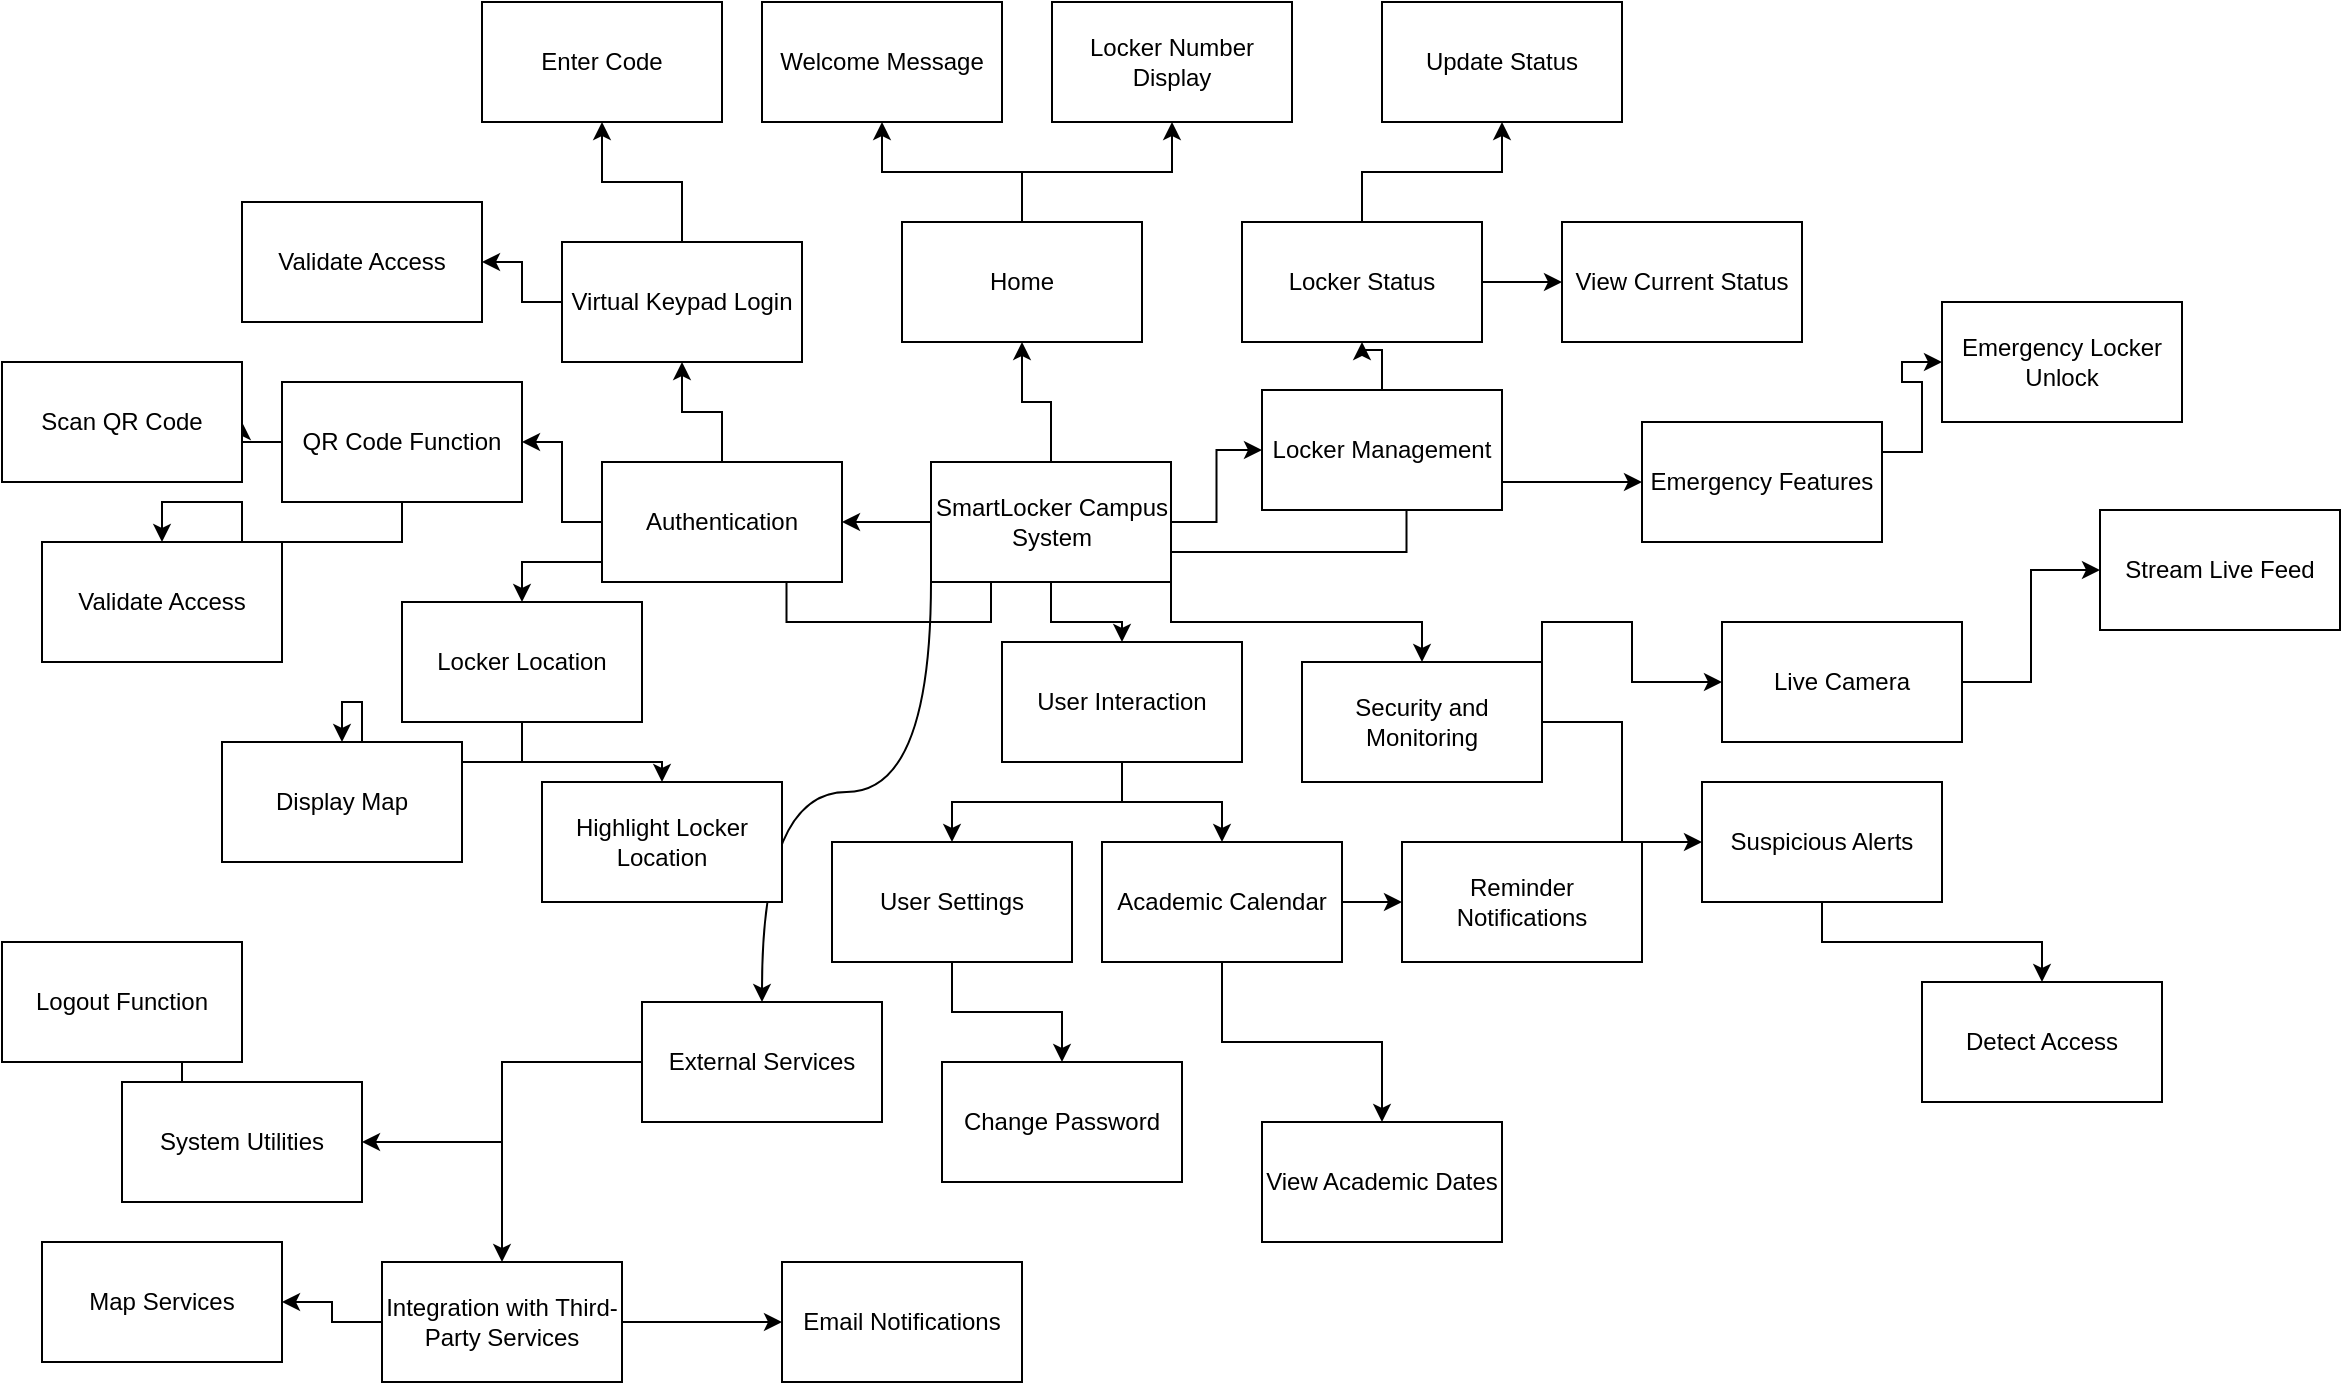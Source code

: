 <mxfile version="22.1.5" type="github">
  <diagram id="6a731a19-8d31-9384-78a2-239565b7b9f0" name="Page-1">
    <mxGraphModel dx="1584" dy="790" grid="1" gridSize="10" guides="1" tooltips="1" connect="1" arrows="1" fold="1" page="1" pageScale="1" pageWidth="1169" pageHeight="827" background="none" math="0" shadow="0">
      <root>
        <mxCell id="0" />
        <mxCell id="1" parent="0" />
        <mxCell id="iFD8tj-r25cH3uzwxxRG-1792" value="" style="edgeStyle=orthogonalEdgeStyle;rounded=0;orthogonalLoop=1;jettySize=auto;strokeColor=default;" edge="1" parent="1" source="iFD8tj-r25cH3uzwxxRG-1789" target="iFD8tj-r25cH3uzwxxRG-1791">
          <mxGeometry relative="1" as="geometry" />
        </mxCell>
        <mxCell id="iFD8tj-r25cH3uzwxxRG-1799" value="" style="edgeStyle=orthogonalEdgeStyle;rounded=0;orthogonalLoop=1;jettySize=auto;strokeColor=default;" edge="1" parent="1" source="iFD8tj-r25cH3uzwxxRG-1789" target="iFD8tj-r25cH3uzwxxRG-1798">
          <mxGeometry relative="1" as="geometry" />
        </mxCell>
        <mxCell id="iFD8tj-r25cH3uzwxxRG-1814" value="" style="edgeStyle=orthogonalEdgeStyle;rounded=0;orthogonalLoop=1;jettySize=auto;strokeColor=default;" edge="1" parent="1" source="iFD8tj-r25cH3uzwxxRG-1789" target="iFD8tj-r25cH3uzwxxRG-1813">
          <mxGeometry relative="1" as="geometry" />
        </mxCell>
        <mxCell id="iFD8tj-r25cH3uzwxxRG-1823" value="" style="edgeStyle=orthogonalEdgeStyle;rounded=0;orthogonalLoop=1;jettySize=auto;exitX=0.25;exitY=1;exitDx=0;exitDy=0;strokeColor=default;" edge="1" parent="1" source="iFD8tj-r25cH3uzwxxRG-1789" target="iFD8tj-r25cH3uzwxxRG-1822">
          <mxGeometry relative="1" as="geometry" />
        </mxCell>
        <mxCell id="iFD8tj-r25cH3uzwxxRG-1830" value="" style="edgeStyle=orthogonalEdgeStyle;rounded=0;orthogonalLoop=1;jettySize=auto;strokeColor=default;" edge="1" parent="1" source="iFD8tj-r25cH3uzwxxRG-1789" target="iFD8tj-r25cH3uzwxxRG-1829">
          <mxGeometry relative="1" as="geometry" />
        </mxCell>
        <mxCell id="iFD8tj-r25cH3uzwxxRG-1844" value="" style="edgeStyle=orthogonalEdgeStyle;rounded=0;orthogonalLoop=1;jettySize=auto;exitX=1;exitY=1;exitDx=0;exitDy=0;strokeColor=default;" edge="1" parent="1" source="iFD8tj-r25cH3uzwxxRG-1789" target="iFD8tj-r25cH3uzwxxRG-1845">
          <mxGeometry relative="1" as="geometry">
            <mxPoint x="640" y="440" as="targetPoint" />
          </mxGeometry>
        </mxCell>
        <mxCell id="iFD8tj-r25cH3uzwxxRG-1855" value="" style="edgeStyle=orthogonalEdgeStyle;rounded=0;orthogonalLoop=1;jettySize=auto;exitX=1;exitY=0.75;exitDx=0;exitDy=0;strokeColor=default;" edge="1" parent="1" source="iFD8tj-r25cH3uzwxxRG-1789" target="iFD8tj-r25cH3uzwxxRG-1856">
          <mxGeometry relative="1" as="geometry">
            <mxPoint x="830" y="370" as="targetPoint" />
          </mxGeometry>
        </mxCell>
        <mxCell id="iFD8tj-r25cH3uzwxxRG-1860" value="" style="edgeStyle=orthogonalEdgeStyle;orthogonalLoop=1;jettySize=auto;exitX=0;exitY=1;exitDx=0;exitDy=0;strokeColor=default;curved=1;" edge="1" parent="1" source="iFD8tj-r25cH3uzwxxRG-1789" target="iFD8tj-r25cH3uzwxxRG-1861">
          <mxGeometry relative="1" as="geometry">
            <mxPoint x="230" y="690" as="targetPoint" />
          </mxGeometry>
        </mxCell>
        <mxCell id="iFD8tj-r25cH3uzwxxRG-1789" value="SmartLocker Campus System" style="rounded=0;whiteSpace=wrap;labelBorderColor=none;strokeColor=default;" vertex="1" parent="1">
          <mxGeometry x="464.5" y="330" width="120" height="60" as="geometry" />
        </mxCell>
        <mxCell id="iFD8tj-r25cH3uzwxxRG-1794" value="" style="edgeStyle=orthogonalEdgeStyle;rounded=0;orthogonalLoop=1;jettySize=auto;strokeColor=default;" edge="1" parent="1" source="iFD8tj-r25cH3uzwxxRG-1791" target="iFD8tj-r25cH3uzwxxRG-1793">
          <mxGeometry relative="1" as="geometry" />
        </mxCell>
        <mxCell id="iFD8tj-r25cH3uzwxxRG-1797" value="" style="edgeStyle=orthogonalEdgeStyle;rounded=0;orthogonalLoop=1;jettySize=auto;strokeColor=default;" edge="1" parent="1" source="iFD8tj-r25cH3uzwxxRG-1791" target="iFD8tj-r25cH3uzwxxRG-1796">
          <mxGeometry relative="1" as="geometry" />
        </mxCell>
        <mxCell id="iFD8tj-r25cH3uzwxxRG-1791" value="Home" style="whiteSpace=wrap;rounded=0;labelBorderColor=none;strokeColor=default;" vertex="1" parent="1">
          <mxGeometry x="450" y="210" width="120" height="60" as="geometry" />
        </mxCell>
        <mxCell id="iFD8tj-r25cH3uzwxxRG-1793" value="Welcome Message" style="whiteSpace=wrap;rounded=0;labelBorderColor=none;strokeColor=default;" vertex="1" parent="1">
          <mxGeometry x="380" y="100" width="120" height="60" as="geometry" />
        </mxCell>
        <mxCell id="iFD8tj-r25cH3uzwxxRG-1796" value="Locker Number Display" style="whiteSpace=wrap;rounded=0;labelBorderColor=none;strokeColor=default;" vertex="1" parent="1">
          <mxGeometry x="525" y="100" width="120" height="60" as="geometry" />
        </mxCell>
        <mxCell id="iFD8tj-r25cH3uzwxxRG-1801" value="" style="edgeStyle=orthogonalEdgeStyle;rounded=0;orthogonalLoop=1;jettySize=auto;strokeColor=default;" edge="1" parent="1" source="iFD8tj-r25cH3uzwxxRG-1798" target="iFD8tj-r25cH3uzwxxRG-1800">
          <mxGeometry relative="1" as="geometry" />
        </mxCell>
        <mxCell id="iFD8tj-r25cH3uzwxxRG-1803" value="" style="edgeStyle=orthogonalEdgeStyle;rounded=0;orthogonalLoop=1;jettySize=auto;strokeColor=default;" edge="1" parent="1" source="iFD8tj-r25cH3uzwxxRG-1798" target="iFD8tj-r25cH3uzwxxRG-1802">
          <mxGeometry relative="1" as="geometry" />
        </mxCell>
        <mxCell id="iFD8tj-r25cH3uzwxxRG-1798" value="Authentication" style="rounded=0;whiteSpace=wrap;labelBorderColor=none;strokeColor=default;" vertex="1" parent="1">
          <mxGeometry x="300" y="330" width="120" height="60" as="geometry" />
        </mxCell>
        <mxCell id="iFD8tj-r25cH3uzwxxRG-1805" value="" style="edgeStyle=orthogonalEdgeStyle;rounded=0;orthogonalLoop=1;jettySize=auto;strokeColor=default;" edge="1" parent="1" source="iFD8tj-r25cH3uzwxxRG-1800" target="iFD8tj-r25cH3uzwxxRG-1804">
          <mxGeometry relative="1" as="geometry" />
        </mxCell>
        <mxCell id="iFD8tj-r25cH3uzwxxRG-1807" value="" style="edgeStyle=orthogonalEdgeStyle;rounded=0;orthogonalLoop=1;jettySize=auto;strokeColor=default;" edge="1" parent="1" source="iFD8tj-r25cH3uzwxxRG-1800" target="iFD8tj-r25cH3uzwxxRG-1806">
          <mxGeometry relative="1" as="geometry" />
        </mxCell>
        <mxCell id="iFD8tj-r25cH3uzwxxRG-1800" value="Virtual Keypad Login" style="whiteSpace=wrap;rounded=0;labelBorderColor=none;strokeColor=default;" vertex="1" parent="1">
          <mxGeometry x="280" y="220" width="120" height="60" as="geometry" />
        </mxCell>
        <mxCell id="iFD8tj-r25cH3uzwxxRG-1810" value="" style="edgeStyle=orthogonalEdgeStyle;rounded=0;orthogonalLoop=1;jettySize=auto;strokeColor=default;" edge="1" parent="1" source="iFD8tj-r25cH3uzwxxRG-1802" target="iFD8tj-r25cH3uzwxxRG-1809">
          <mxGeometry relative="1" as="geometry" />
        </mxCell>
        <mxCell id="iFD8tj-r25cH3uzwxxRG-1812" value="" style="edgeStyle=orthogonalEdgeStyle;rounded=0;orthogonalLoop=1;jettySize=auto;strokeColor=default;" edge="1" parent="1" source="iFD8tj-r25cH3uzwxxRG-1802" target="iFD8tj-r25cH3uzwxxRG-1811">
          <mxGeometry relative="1" as="geometry" />
        </mxCell>
        <mxCell id="iFD8tj-r25cH3uzwxxRG-1802" value="QR Code Function" style="whiteSpace=wrap;rounded=0;labelBorderColor=none;strokeColor=default;" vertex="1" parent="1">
          <mxGeometry x="140" y="290" width="120" height="60" as="geometry" />
        </mxCell>
        <mxCell id="iFD8tj-r25cH3uzwxxRG-1804" value="Enter Code" style="whiteSpace=wrap;rounded=0;labelBorderColor=none;strokeColor=default;" vertex="1" parent="1">
          <mxGeometry x="240" y="100" width="120" height="60" as="geometry" />
        </mxCell>
        <mxCell id="iFD8tj-r25cH3uzwxxRG-1806" value="Validate Access" style="whiteSpace=wrap;rounded=0;labelBorderColor=none;strokeColor=default;" vertex="1" parent="1">
          <mxGeometry x="120" y="200" width="120" height="60" as="geometry" />
        </mxCell>
        <mxCell id="iFD8tj-r25cH3uzwxxRG-1809" value="Scan QR Code" style="whiteSpace=wrap;rounded=0;labelBorderColor=none;strokeColor=default;" vertex="1" parent="1">
          <mxGeometry y="280" width="120" height="60" as="geometry" />
        </mxCell>
        <mxCell id="iFD8tj-r25cH3uzwxxRG-1811" value="Validate Access" style="whiteSpace=wrap;rounded=0;labelBorderColor=none;strokeColor=default;" vertex="1" parent="1">
          <mxGeometry x="20" y="370" width="120" height="60" as="geometry" />
        </mxCell>
        <mxCell id="iFD8tj-r25cH3uzwxxRG-1816" value="" style="edgeStyle=orthogonalEdgeStyle;rounded=0;orthogonalLoop=1;jettySize=auto;strokeColor=default;" edge="1" parent="1" source="iFD8tj-r25cH3uzwxxRG-1813" target="iFD8tj-r25cH3uzwxxRG-1815">
          <mxGeometry relative="1" as="geometry" />
        </mxCell>
        <mxCell id="iFD8tj-r25cH3uzwxxRG-1813" value="Locker Management" style="rounded=0;whiteSpace=wrap;labelBorderColor=none;strokeColor=default;" vertex="1" parent="1">
          <mxGeometry x="630" y="294" width="120" height="60" as="geometry" />
        </mxCell>
        <mxCell id="iFD8tj-r25cH3uzwxxRG-1818" value="" style="edgeStyle=orthogonalEdgeStyle;rounded=0;orthogonalLoop=1;jettySize=auto;strokeColor=default;" edge="1" parent="1" source="iFD8tj-r25cH3uzwxxRG-1815" target="iFD8tj-r25cH3uzwxxRG-1817">
          <mxGeometry relative="1" as="geometry" />
        </mxCell>
        <mxCell id="iFD8tj-r25cH3uzwxxRG-1820" value="" style="edgeStyle=orthogonalEdgeStyle;rounded=0;orthogonalLoop=1;jettySize=auto;strokeColor=default;" edge="1" parent="1" source="iFD8tj-r25cH3uzwxxRG-1815" target="iFD8tj-r25cH3uzwxxRG-1819">
          <mxGeometry relative="1" as="geometry" />
        </mxCell>
        <mxCell id="iFD8tj-r25cH3uzwxxRG-1815" value="Locker Status" style="whiteSpace=wrap;rounded=0;labelBorderColor=none;strokeColor=default;" vertex="1" parent="1">
          <mxGeometry x="620" y="210" width="120" height="60" as="geometry" />
        </mxCell>
        <mxCell id="iFD8tj-r25cH3uzwxxRG-1817" value="View Current Status" style="whiteSpace=wrap;rounded=0;labelBorderColor=none;strokeColor=default;" vertex="1" parent="1">
          <mxGeometry x="780" y="210" width="120" height="60" as="geometry" />
        </mxCell>
        <mxCell id="iFD8tj-r25cH3uzwxxRG-1819" value="Update Status" style="whiteSpace=wrap;rounded=0;labelBorderColor=none;strokeColor=default;" vertex="1" parent="1">
          <mxGeometry x="690" y="100" width="120" height="60" as="geometry" />
        </mxCell>
        <mxCell id="iFD8tj-r25cH3uzwxxRG-1825" value="" style="edgeStyle=orthogonalEdgeStyle;rounded=0;orthogonalLoop=1;jettySize=auto;strokeColor=default;" edge="1" parent="1" source="iFD8tj-r25cH3uzwxxRG-1822" target="iFD8tj-r25cH3uzwxxRG-1824">
          <mxGeometry relative="1" as="geometry" />
        </mxCell>
        <mxCell id="iFD8tj-r25cH3uzwxxRG-1827" value="" style="edgeStyle=orthogonalEdgeStyle;rounded=0;orthogonalLoop=1;jettySize=auto;strokeColor=default;" edge="1" parent="1" source="iFD8tj-r25cH3uzwxxRG-1822" target="iFD8tj-r25cH3uzwxxRG-1826">
          <mxGeometry relative="1" as="geometry" />
        </mxCell>
        <mxCell id="iFD8tj-r25cH3uzwxxRG-1822" value="Locker Location" style="rounded=0;whiteSpace=wrap;labelBorderColor=none;strokeColor=default;" vertex="1" parent="1">
          <mxGeometry x="200" y="400" width="120" height="60" as="geometry" />
        </mxCell>
        <mxCell id="iFD8tj-r25cH3uzwxxRG-1824" value="Display Map" style="whiteSpace=wrap;rounded=0;labelBorderColor=none;strokeColor=default;" vertex="1" parent="1">
          <mxGeometry x="110" y="470" width="120" height="60" as="geometry" />
        </mxCell>
        <mxCell id="iFD8tj-r25cH3uzwxxRG-1826" value="Highlight Locker Location" style="rounded=0;whiteSpace=wrap;labelBorderColor=none;strokeColor=default;" vertex="1" parent="1">
          <mxGeometry x="270" y="490" width="120" height="60" as="geometry" />
        </mxCell>
        <mxCell id="iFD8tj-r25cH3uzwxxRG-1833" value="" style="edgeStyle=orthogonalEdgeStyle;rounded=0;orthogonalLoop=1;jettySize=auto;strokeColor=default;" edge="1" parent="1" source="iFD8tj-r25cH3uzwxxRG-1829" target="iFD8tj-r25cH3uzwxxRG-1832">
          <mxGeometry relative="1" as="geometry" />
        </mxCell>
        <mxCell id="iFD8tj-r25cH3uzwxxRG-1837" value="" style="edgeStyle=orthogonalEdgeStyle;rounded=0;orthogonalLoop=1;jettySize=auto;strokeColor=default;" edge="1" parent="1" source="iFD8tj-r25cH3uzwxxRG-1829" target="iFD8tj-r25cH3uzwxxRG-1836">
          <mxGeometry relative="1" as="geometry" />
        </mxCell>
        <mxCell id="iFD8tj-r25cH3uzwxxRG-1829" value="User Interaction" style="whiteSpace=wrap;rounded=0;labelBorderColor=none;strokeColor=default;" vertex="1" parent="1">
          <mxGeometry x="500" y="420" width="120" height="60" as="geometry" />
        </mxCell>
        <mxCell id="iFD8tj-r25cH3uzwxxRG-1835" value="" style="edgeStyle=orthogonalEdgeStyle;rounded=0;orthogonalLoop=1;jettySize=auto;strokeColor=default;" edge="1" parent="1" source="iFD8tj-r25cH3uzwxxRG-1832" target="iFD8tj-r25cH3uzwxxRG-1834">
          <mxGeometry relative="1" as="geometry" />
        </mxCell>
        <mxCell id="iFD8tj-r25cH3uzwxxRG-1832" value="User Settings" style="whiteSpace=wrap;rounded=0;labelBorderColor=none;strokeColor=default;" vertex="1" parent="1">
          <mxGeometry x="415" y="520" width="120" height="60" as="geometry" />
        </mxCell>
        <mxCell id="iFD8tj-r25cH3uzwxxRG-1834" value="Change Password" style="whiteSpace=wrap;rounded=0;labelBorderColor=none;strokeColor=default;" vertex="1" parent="1">
          <mxGeometry x="470" y="630" width="120" height="60" as="geometry" />
        </mxCell>
        <mxCell id="iFD8tj-r25cH3uzwxxRG-1840" value="" style="edgeStyle=orthogonalEdgeStyle;rounded=0;orthogonalLoop=1;jettySize=auto;strokeColor=default;" edge="1" parent="1" source="iFD8tj-r25cH3uzwxxRG-1836" target="iFD8tj-r25cH3uzwxxRG-1839">
          <mxGeometry relative="1" as="geometry" />
        </mxCell>
        <mxCell id="iFD8tj-r25cH3uzwxxRG-1842" value="" style="edgeStyle=orthogonalEdgeStyle;rounded=0;orthogonalLoop=1;jettySize=auto;strokeColor=default;" edge="1" parent="1" source="iFD8tj-r25cH3uzwxxRG-1836" target="iFD8tj-r25cH3uzwxxRG-1841">
          <mxGeometry relative="1" as="geometry" />
        </mxCell>
        <mxCell id="iFD8tj-r25cH3uzwxxRG-1836" value="Academic Calendar" style="whiteSpace=wrap;rounded=0;labelBorderColor=none;strokeColor=default;" vertex="1" parent="1">
          <mxGeometry x="550" y="520" width="120" height="60" as="geometry" />
        </mxCell>
        <mxCell id="iFD8tj-r25cH3uzwxxRG-1839" value="View Academic Dates" style="whiteSpace=wrap;rounded=0;labelBorderColor=none;strokeColor=default;" vertex="1" parent="1">
          <mxGeometry x="630" y="660" width="120" height="60" as="geometry" />
        </mxCell>
        <mxCell id="iFD8tj-r25cH3uzwxxRG-1841" value="Reminder Notifications" style="whiteSpace=wrap;rounded=0;labelBorderColor=none;strokeColor=default;" vertex="1" parent="1">
          <mxGeometry x="700" y="520" width="120" height="60" as="geometry" />
        </mxCell>
        <mxCell id="iFD8tj-r25cH3uzwxxRG-1847" value="" style="edgeStyle=orthogonalEdgeStyle;rounded=0;orthogonalLoop=1;jettySize=auto;strokeColor=default;" edge="1" parent="1" source="iFD8tj-r25cH3uzwxxRG-1845" target="iFD8tj-r25cH3uzwxxRG-1846">
          <mxGeometry relative="1" as="geometry" />
        </mxCell>
        <mxCell id="iFD8tj-r25cH3uzwxxRG-1848" value="" style="edgeStyle=orthogonalEdgeStyle;rounded=0;orthogonalLoop=1;jettySize=auto;exitX=1;exitY=0;exitDx=0;exitDy=0;strokeColor=default;" edge="1" parent="1" source="iFD8tj-r25cH3uzwxxRG-1845" target="iFD8tj-r25cH3uzwxxRG-1849">
          <mxGeometry relative="1" as="geometry">
            <mxPoint x="850" y="390" as="targetPoint" />
          </mxGeometry>
        </mxCell>
        <mxCell id="iFD8tj-r25cH3uzwxxRG-1845" value="Security and Monitoring" style="rounded=0;whiteSpace=wrap;strokeColor=default;" vertex="1" parent="1">
          <mxGeometry x="650" y="430" width="120" height="60" as="geometry" />
        </mxCell>
        <mxCell id="iFD8tj-r25cH3uzwxxRG-1853" value="" style="edgeStyle=orthogonalEdgeStyle;rounded=0;orthogonalLoop=1;jettySize=auto;strokeColor=default;" edge="1" parent="1" source="iFD8tj-r25cH3uzwxxRG-1846" target="iFD8tj-r25cH3uzwxxRG-1852">
          <mxGeometry relative="1" as="geometry" />
        </mxCell>
        <mxCell id="iFD8tj-r25cH3uzwxxRG-1846" value="Suspicious Alerts" style="whiteSpace=wrap;rounded=0;strokeColor=default;" vertex="1" parent="1">
          <mxGeometry x="850" y="490" width="120" height="60" as="geometry" />
        </mxCell>
        <mxCell id="iFD8tj-r25cH3uzwxxRG-1851" value="" style="edgeStyle=orthogonalEdgeStyle;rounded=0;orthogonalLoop=1;jettySize=auto;strokeColor=default;" edge="1" parent="1" source="iFD8tj-r25cH3uzwxxRG-1849" target="iFD8tj-r25cH3uzwxxRG-1850">
          <mxGeometry relative="1" as="geometry" />
        </mxCell>
        <mxCell id="iFD8tj-r25cH3uzwxxRG-1849" value="Live Camera" style="rounded=0;whiteSpace=wrap;strokeColor=default;" vertex="1" parent="1">
          <mxGeometry x="860" y="410" width="120" height="60" as="geometry" />
        </mxCell>
        <mxCell id="iFD8tj-r25cH3uzwxxRG-1850" value="Stream Live Feed" style="whiteSpace=wrap;rounded=0;strokeColor=default;" vertex="1" parent="1">
          <mxGeometry x="1049" y="354" width="120" height="60" as="geometry" />
        </mxCell>
        <mxCell id="iFD8tj-r25cH3uzwxxRG-1852" value="Detect Access" style="whiteSpace=wrap;rounded=0;strokeColor=default;" vertex="1" parent="1">
          <mxGeometry x="960" y="590" width="120" height="60" as="geometry" />
        </mxCell>
        <mxCell id="iFD8tj-r25cH3uzwxxRG-1858" value="" style="edgeStyle=orthogonalEdgeStyle;rounded=0;orthogonalLoop=1;jettySize=auto;exitX=1;exitY=0.25;exitDx=0;exitDy=0;strokeColor=default;" edge="1" parent="1" source="iFD8tj-r25cH3uzwxxRG-1856" target="iFD8tj-r25cH3uzwxxRG-1859">
          <mxGeometry relative="1" as="geometry">
            <mxPoint x="990" y="290" as="targetPoint" />
          </mxGeometry>
        </mxCell>
        <mxCell id="iFD8tj-r25cH3uzwxxRG-1856" value="Emergency Features" style="rounded=0;whiteSpace=wrap;strokeColor=default;" vertex="1" parent="1">
          <mxGeometry x="820" y="310" width="120" height="60" as="geometry" />
        </mxCell>
        <mxCell id="iFD8tj-r25cH3uzwxxRG-1859" value="Emergency Locker Unlock" style="rounded=0;whiteSpace=wrap;strokeColor=default;" vertex="1" parent="1">
          <mxGeometry x="970" y="250" width="120" height="60" as="geometry" />
        </mxCell>
        <mxCell id="iFD8tj-r25cH3uzwxxRG-1863" value="" style="edgeStyle=orthogonalEdgeStyle;rounded=0;orthogonalLoop=1;jettySize=auto;strokeColor=default;" edge="1" parent="1" source="iFD8tj-r25cH3uzwxxRG-1861" target="iFD8tj-r25cH3uzwxxRG-1862">
          <mxGeometry relative="1" as="geometry" />
        </mxCell>
        <mxCell id="iFD8tj-r25cH3uzwxxRG-1869" value="" style="edgeStyle=orthogonalEdgeStyle;rounded=0;orthogonalLoop=1;jettySize=auto;strokeColor=default;" edge="1" parent="1" source="iFD8tj-r25cH3uzwxxRG-1861" target="iFD8tj-r25cH3uzwxxRG-1868">
          <mxGeometry relative="1" as="geometry" />
        </mxCell>
        <mxCell id="iFD8tj-r25cH3uzwxxRG-1861" value="External Services" style="rounded=0;whiteSpace=wrap;strokeColor=default;" vertex="1" parent="1">
          <mxGeometry x="320" y="600" width="120" height="60" as="geometry" />
        </mxCell>
        <mxCell id="iFD8tj-r25cH3uzwxxRG-1865" value="" style="edgeStyle=orthogonalEdgeStyle;rounded=0;orthogonalLoop=1;jettySize=auto;strokeColor=default;" edge="1" parent="1" source="iFD8tj-r25cH3uzwxxRG-1862" target="iFD8tj-r25cH3uzwxxRG-1864">
          <mxGeometry relative="1" as="geometry" />
        </mxCell>
        <mxCell id="iFD8tj-r25cH3uzwxxRG-1867" value="" style="edgeStyle=orthogonalEdgeStyle;rounded=0;orthogonalLoop=1;jettySize=auto;strokeColor=default;" edge="1" parent="1" source="iFD8tj-r25cH3uzwxxRG-1862" target="iFD8tj-r25cH3uzwxxRG-1866">
          <mxGeometry relative="1" as="geometry" />
        </mxCell>
        <mxCell id="iFD8tj-r25cH3uzwxxRG-1862" value="Integration with Third-Party Services" style="whiteSpace=wrap;rounded=0;strokeColor=default;" vertex="1" parent="1">
          <mxGeometry x="190" y="730" width="120" height="60" as="geometry" />
        </mxCell>
        <mxCell id="iFD8tj-r25cH3uzwxxRG-1864" value="Map Services" style="whiteSpace=wrap;rounded=0;strokeColor=default;" vertex="1" parent="1">
          <mxGeometry x="20" y="720" width="120" height="60" as="geometry" />
        </mxCell>
        <mxCell id="iFD8tj-r25cH3uzwxxRG-1866" value="Email Notifications" style="whiteSpace=wrap;rounded=0;strokeColor=default;" vertex="1" parent="1">
          <mxGeometry x="390" y="730" width="120" height="60" as="geometry" />
        </mxCell>
        <mxCell id="iFD8tj-r25cH3uzwxxRG-1871" value="" style="edgeStyle=orthogonalEdgeStyle;rounded=0;orthogonalLoop=1;jettySize=auto;exitX=0.25;exitY=0;exitDx=0;exitDy=0;strokeColor=default;" edge="1" parent="1" source="iFD8tj-r25cH3uzwxxRG-1868" target="iFD8tj-r25cH3uzwxxRG-1872">
          <mxGeometry relative="1" as="geometry">
            <mxPoint x="60" y="600" as="targetPoint" />
          </mxGeometry>
        </mxCell>
        <mxCell id="iFD8tj-r25cH3uzwxxRG-1868" value="System Utilities" style="whiteSpace=wrap;rounded=0;strokeColor=default;" vertex="1" parent="1">
          <mxGeometry x="60" y="640" width="120" height="60" as="geometry" />
        </mxCell>
        <mxCell id="iFD8tj-r25cH3uzwxxRG-1872" value="Logout Function" style="rounded=0;whiteSpace=wrap;strokeColor=default;" vertex="1" parent="1">
          <mxGeometry y="570" width="120" height="60" as="geometry" />
        </mxCell>
      </root>
    </mxGraphModel>
  </diagram>
</mxfile>

